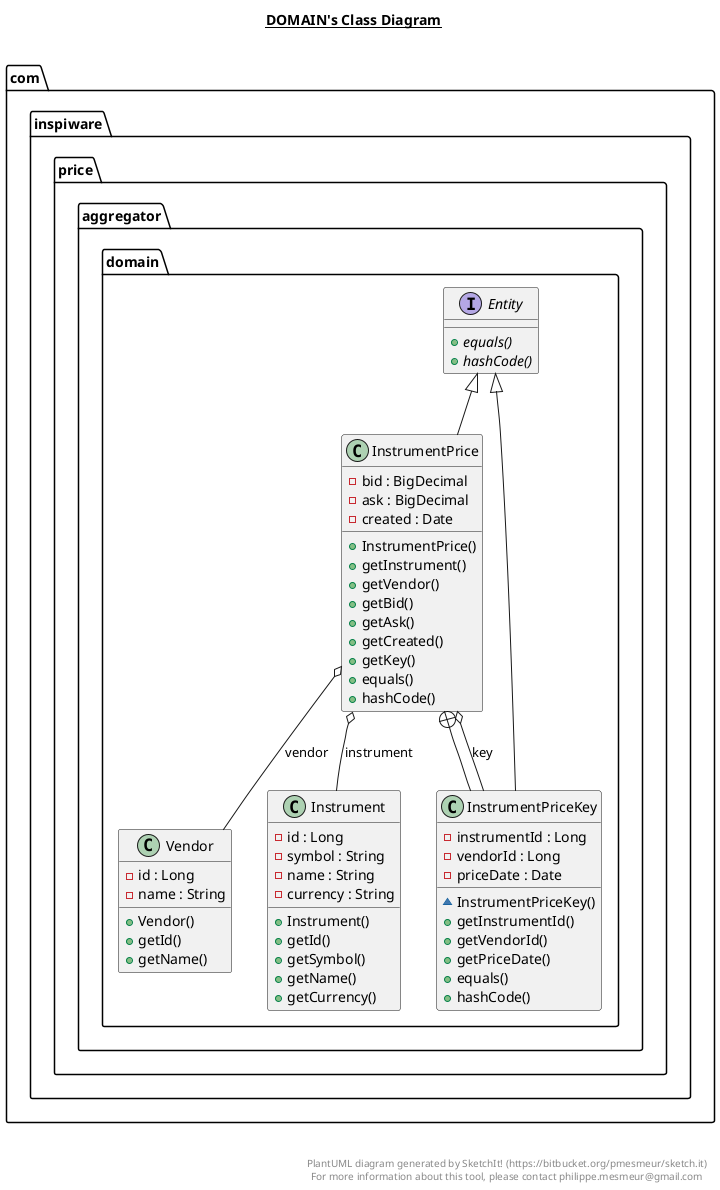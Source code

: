 @startuml

title __DOMAIN's Class Diagram__\n

  package com.inspiware.price.aggregator {
    package com.inspiware.price.aggregator.domain {
      interface Entity {
          {abstract} + equals()
          {abstract} + hashCode()
      }
    }
  }
  

  package com.inspiware.price.aggregator {
    package com.inspiware.price.aggregator.domain {
      class Instrument {
          - id : Long
          - symbol : String
          - name : String
          - currency : String
          + Instrument()
          + getId()
          + getSymbol()
          + getName()
          + getCurrency()
      }
    }
  }
  

  package com.inspiware.price.aggregator {
    package com.inspiware.price.aggregator.domain {
      class InstrumentPrice {
          - bid : BigDecimal
          - ask : BigDecimal
          - created : Date
          + InstrumentPrice()
          + getInstrument()
          + getVendor()
          + getBid()
          + getAsk()
          + getCreated()
          + getKey()
          + equals()
          + hashCode()
      }
    }
  }
  

  package com.inspiware.price.aggregator {
    package com.inspiware.price.aggregator.domain {
      class InstrumentPriceKey {
          - instrumentId : Long
          - vendorId : Long
          - priceDate : Date
          ~ InstrumentPriceKey()
          + getInstrumentId()
          + getVendorId()
          + getPriceDate()
          + equals()
          + hashCode()
      }
    }
  }
  

  package com.inspiware.price.aggregator {
    package com.inspiware.price.aggregator.domain {
      class Vendor {
          - id : Long
          - name : String
          + Vendor()
          + getId()
          + getName()
      }
    }
  }
  

  InstrumentPrice -up-|> Entity
  InstrumentPrice o-- Instrument : instrument
  InstrumentPrice o-- Vendor : vendor
  InstrumentPrice o-- InstrumentPriceKey : key
  InstrumentPrice +-down- InstrumentPriceKey
  InstrumentPriceKey -up-|> Entity


right footer


PlantUML diagram generated by SketchIt! (https://bitbucket.org/pmesmeur/sketch.it)
For more information about this tool, please contact philippe.mesmeur@gmail.com
endfooter

@enduml
